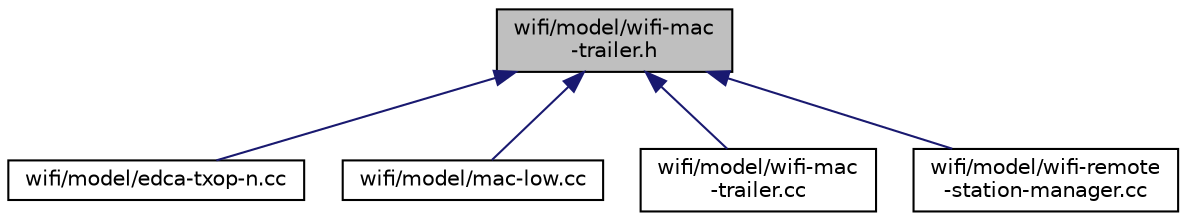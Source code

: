 digraph "wifi/model/wifi-mac-trailer.h"
{
  edge [fontname="Helvetica",fontsize="10",labelfontname="Helvetica",labelfontsize="10"];
  node [fontname="Helvetica",fontsize="10",shape=record];
  Node1 [label="wifi/model/wifi-mac\l-trailer.h",height=0.2,width=0.4,color="black", fillcolor="grey75", style="filled", fontcolor="black"];
  Node1 -> Node2 [dir="back",color="midnightblue",fontsize="10",style="solid"];
  Node2 [label="wifi/model/edca-txop-n.cc",height=0.2,width=0.4,color="black", fillcolor="white", style="filled",URL="$d4/d78/edca-txop-n_8cc.html"];
  Node1 -> Node3 [dir="back",color="midnightblue",fontsize="10",style="solid"];
  Node3 [label="wifi/model/mac-low.cc",height=0.2,width=0.4,color="black", fillcolor="white", style="filled",URL="$da/d35/mac-low_8cc.html"];
  Node1 -> Node4 [dir="back",color="midnightblue",fontsize="10",style="solid"];
  Node4 [label="wifi/model/wifi-mac\l-trailer.cc",height=0.2,width=0.4,color="black", fillcolor="white", style="filled",URL="$d7/d98/wifi-mac-trailer_8cc.html"];
  Node1 -> Node5 [dir="back",color="midnightblue",fontsize="10",style="solid"];
  Node5 [label="wifi/model/wifi-remote\l-station-manager.cc",height=0.2,width=0.4,color="black", fillcolor="white", style="filled",URL="$d4/d48/wifi-remote-station-manager_8cc.html"];
}
